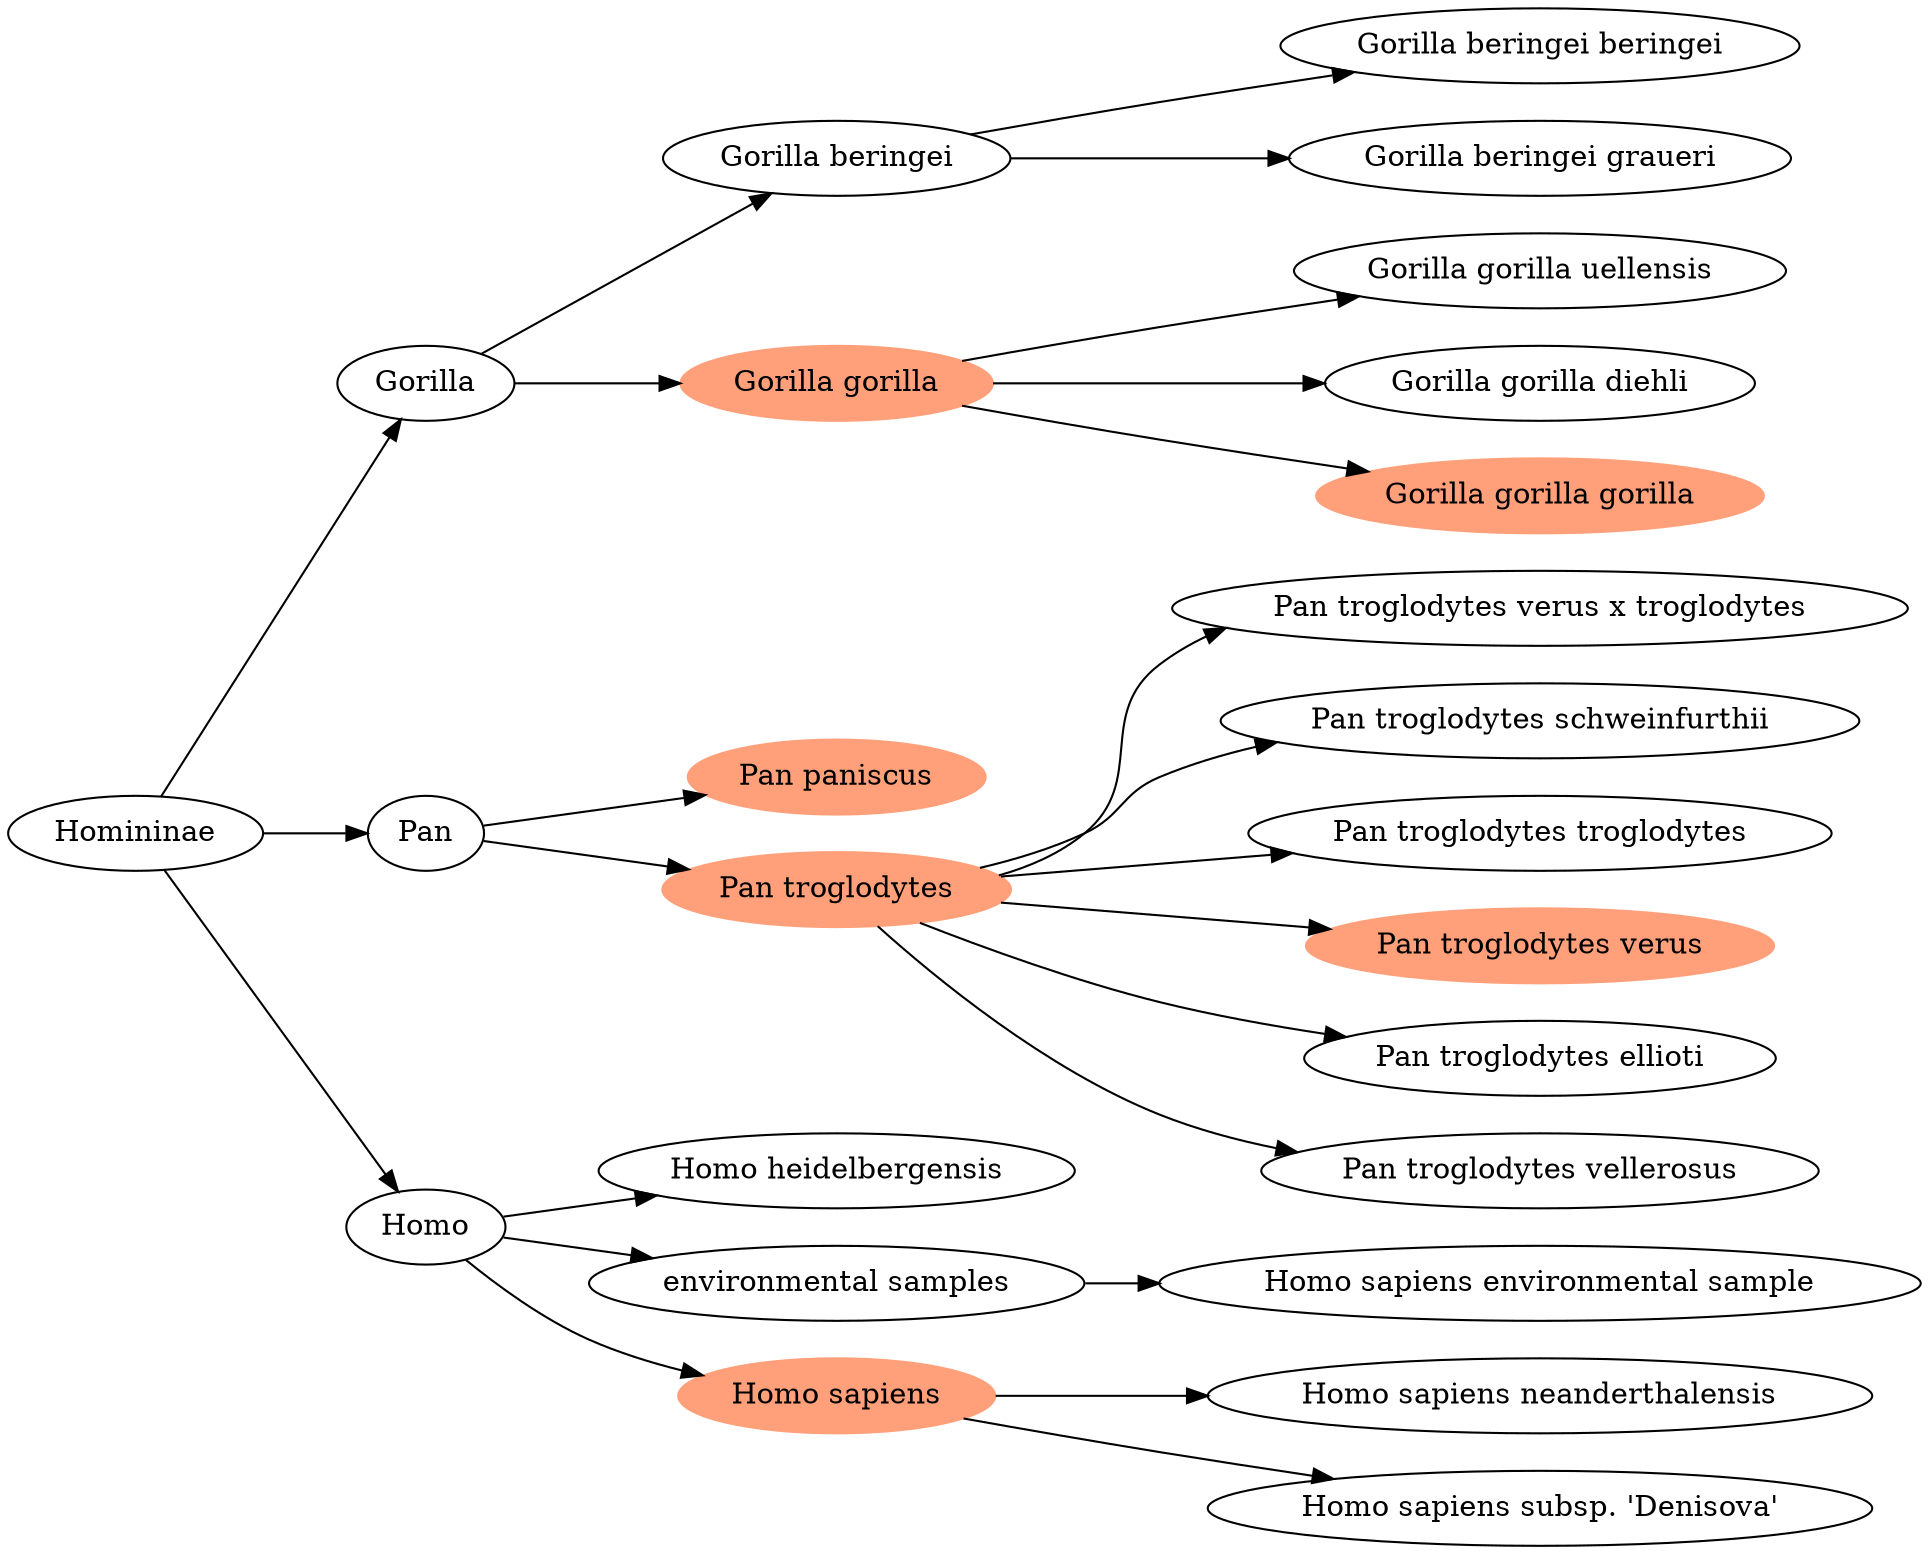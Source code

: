 digraph g {
	rankdir=LR
	1159185 [label="Gorilla beringei beringei"]
	1294088 [label="Pan troglodytes verus x troglodytes"]
	1425170 [label="Homo heidelbergensis"]
	183511 [label="Gorilla gorilla uellensis"]
	207598 -> 9592
	207598 -> 9596
	207598 -> 9605
	207598 [label="Homininae"]
	2665952 -> 2665953
	2665952 [label="environmental samples"]
	2665953 [label="Homo sapiens environmental sample"]
	37010 [label="Pan troglodytes schweinfurthii"]
	37011 [label="Pan troglodytes troglodytes"]
	37012 [color="lightsalmon",style=filled]
	37012 [label="Pan troglodytes verus"]
	406788 [label="Gorilla gorilla diehli"]
	46359 [label="Gorilla beringei graueri"]
	499232 -> 1159185
	499232 -> 46359
	499232 [label="Gorilla beringei"]
	63221 [label="Homo sapiens neanderthalensis"]
	741158 [label="Homo sapiens subsp. 'Denisova'"]
	756884 [label="Pan troglodytes ellioti"]
	91950 [label="Pan troglodytes vellerosus"]
	9592 -> 499232
	9592 -> 9593
	9592 [label="Gorilla"]
	9593 -> 183511
	9593 -> 406788
	9593 -> 9595
	9593 [color="lightsalmon",style=filled]
	9593 [label="Gorilla gorilla"]
	9595 [color="lightsalmon",style=filled]
	9595 [label="Gorilla gorilla gorilla"]
	9596 -> 9597
	9596 -> 9598
	9596 [label="Pan"]
	9597 [color="lightsalmon",style=filled]
	9597 [label="Pan paniscus"]
	9598 -> 1294088
	9598 -> 37010
	9598 -> 37011
	9598 -> 37012
	9598 -> 756884
	9598 -> 91950
	9598 [color="lightsalmon",style=filled]
	9598 [label="Pan troglodytes"]
	9605 -> 1425170
	9605 -> 2665952
	9605 -> 9606
	9605 [label="Homo"]
	9606 -> 63221
	9606 -> 741158
	9606 [color="lightsalmon",style=filled]
	9606 [label="Homo sapiens"]
}
